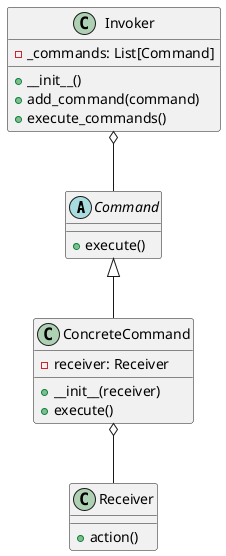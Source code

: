 @startuml

abstract class Command {
    + execute()
}

class ConcreteCommand {
    - receiver: Receiver
    + __init__(receiver)
    + execute()
}

class Receiver {
    + action()
}

class Invoker {
    - _commands: List[Command]
    + __init__()
    + add_command(command)
    + execute_commands()
}

Command <|-- ConcreteCommand
ConcreteCommand o-- Receiver
Invoker o-- Command

@enduml
